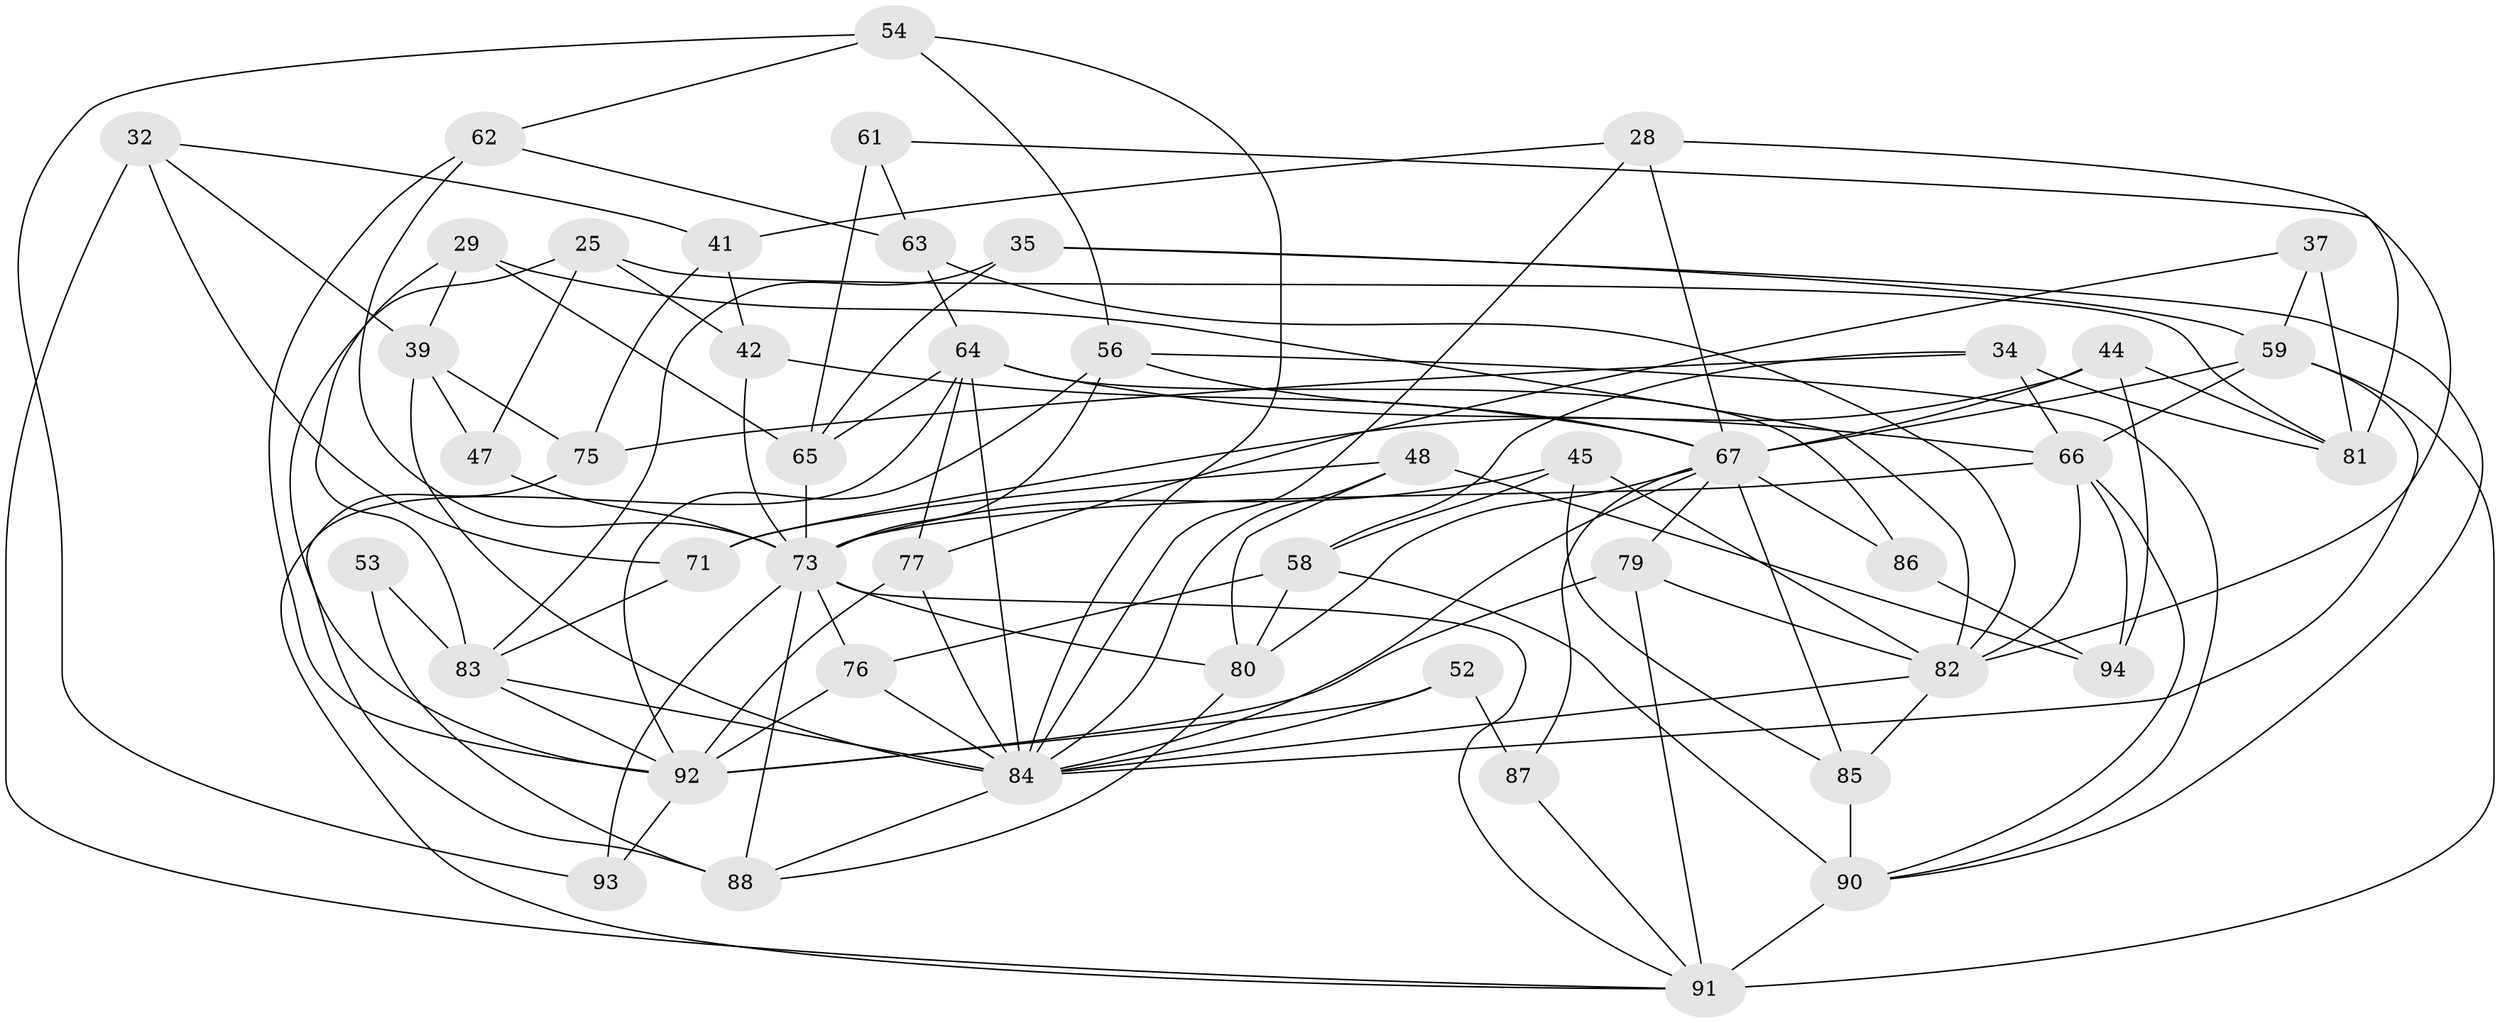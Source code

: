 // original degree distribution, {4: 1.0}
// Generated by graph-tools (version 1.1) at 2025/59/03/09/25 04:59:27]
// undirected, 47 vertices, 117 edges
graph export_dot {
graph [start="1"]
  node [color=gray90,style=filled];
  25;
  28;
  29;
  32;
  34;
  35;
  37;
  39 [super="+38"];
  41;
  42;
  44;
  45;
  47;
  48;
  52 [super="+19"];
  53;
  54;
  56 [super="+51"];
  58 [super="+57"];
  59 [super="+31+20"];
  61;
  62;
  63;
  64 [super="+9+12"];
  65 [super="+30"];
  66 [super="+26"];
  67 [super="+8+23+24"];
  71;
  73 [super="+5+49+70"];
  75;
  76;
  77 [super="+74"];
  79;
  80 [super="+60"];
  81 [super="+13"];
  82 [super="+22+55"];
  83 [super="+36"];
  84 [super="+33+27+78+46+69"];
  85;
  86;
  87;
  88 [super="+50"];
  90 [super="+72"];
  91 [super="+40"];
  92 [super="+89+15"];
  93;
  94;
  25 -- 81;
  25 -- 42;
  25 -- 47;
  25 -- 92;
  28 -- 41;
  28 -- 81;
  28 -- 67;
  28 -- 84;
  29 -- 65;
  29 -- 82;
  29 -- 39;
  29 -- 83;
  32 -- 41;
  32 -- 71;
  32 -- 91;
  32 -- 39;
  34 -- 81;
  34 -- 58;
  34 -- 75;
  34 -- 66;
  35 -- 83;
  35 -- 59;
  35 -- 65;
  35 -- 90;
  37 -- 81 [weight=2];
  37 -- 77;
  37 -- 59;
  39 -- 75;
  39 -- 47 [weight=2];
  39 -- 84;
  41 -- 42;
  41 -- 75;
  42 -- 67;
  42 -- 73;
  44 -- 71;
  44 -- 94;
  44 -- 81;
  44 -- 67;
  45 -- 58;
  45 -- 85;
  45 -- 73;
  45 -- 82;
  47 -- 73;
  48 -- 94;
  48 -- 80;
  48 -- 71;
  48 -- 84;
  52 -- 87 [weight=2];
  52 -- 92;
  52 -- 84 [weight=3];
  53 -- 88 [weight=2];
  53 -- 83 [weight=2];
  54 -- 62;
  54 -- 56;
  54 -- 93;
  54 -- 84;
  56 -- 90;
  56 -- 92 [weight=2];
  56 -- 67;
  56 -- 73;
  58 -- 90 [weight=2];
  58 -- 80;
  58 -- 76;
  59 -- 67 [weight=2];
  59 -- 91;
  59 -- 84 [weight=2];
  59 -- 66;
  61 -- 63;
  61 -- 65 [weight=2];
  61 -- 82;
  62 -- 63;
  62 -- 73;
  62 -- 92;
  63 -- 82;
  63 -- 64;
  64 -- 66;
  64 -- 91;
  64 -- 86;
  64 -- 65;
  64 -- 77 [weight=2];
  64 -- 84;
  65 -- 73;
  66 -- 73 [weight=2];
  66 -- 82;
  66 -- 90;
  66 -- 94;
  67 -- 80 [weight=2];
  67 -- 86 [weight=2];
  67 -- 79;
  67 -- 85;
  67 -- 87;
  67 -- 84;
  71 -- 83;
  73 -- 91;
  73 -- 93 [weight=2];
  73 -- 80;
  73 -- 76;
  73 -- 88;
  75 -- 88;
  76 -- 92;
  76 -- 84;
  77 -- 92 [weight=2];
  77 -- 84;
  79 -- 91;
  79 -- 92;
  79 -- 82;
  80 -- 88;
  82 -- 85;
  82 -- 84;
  83 -- 84 [weight=5];
  83 -- 92 [weight=2];
  84 -- 88;
  85 -- 90;
  86 -- 94;
  87 -- 91;
  90 -- 91 [weight=2];
  92 -- 93;
}
